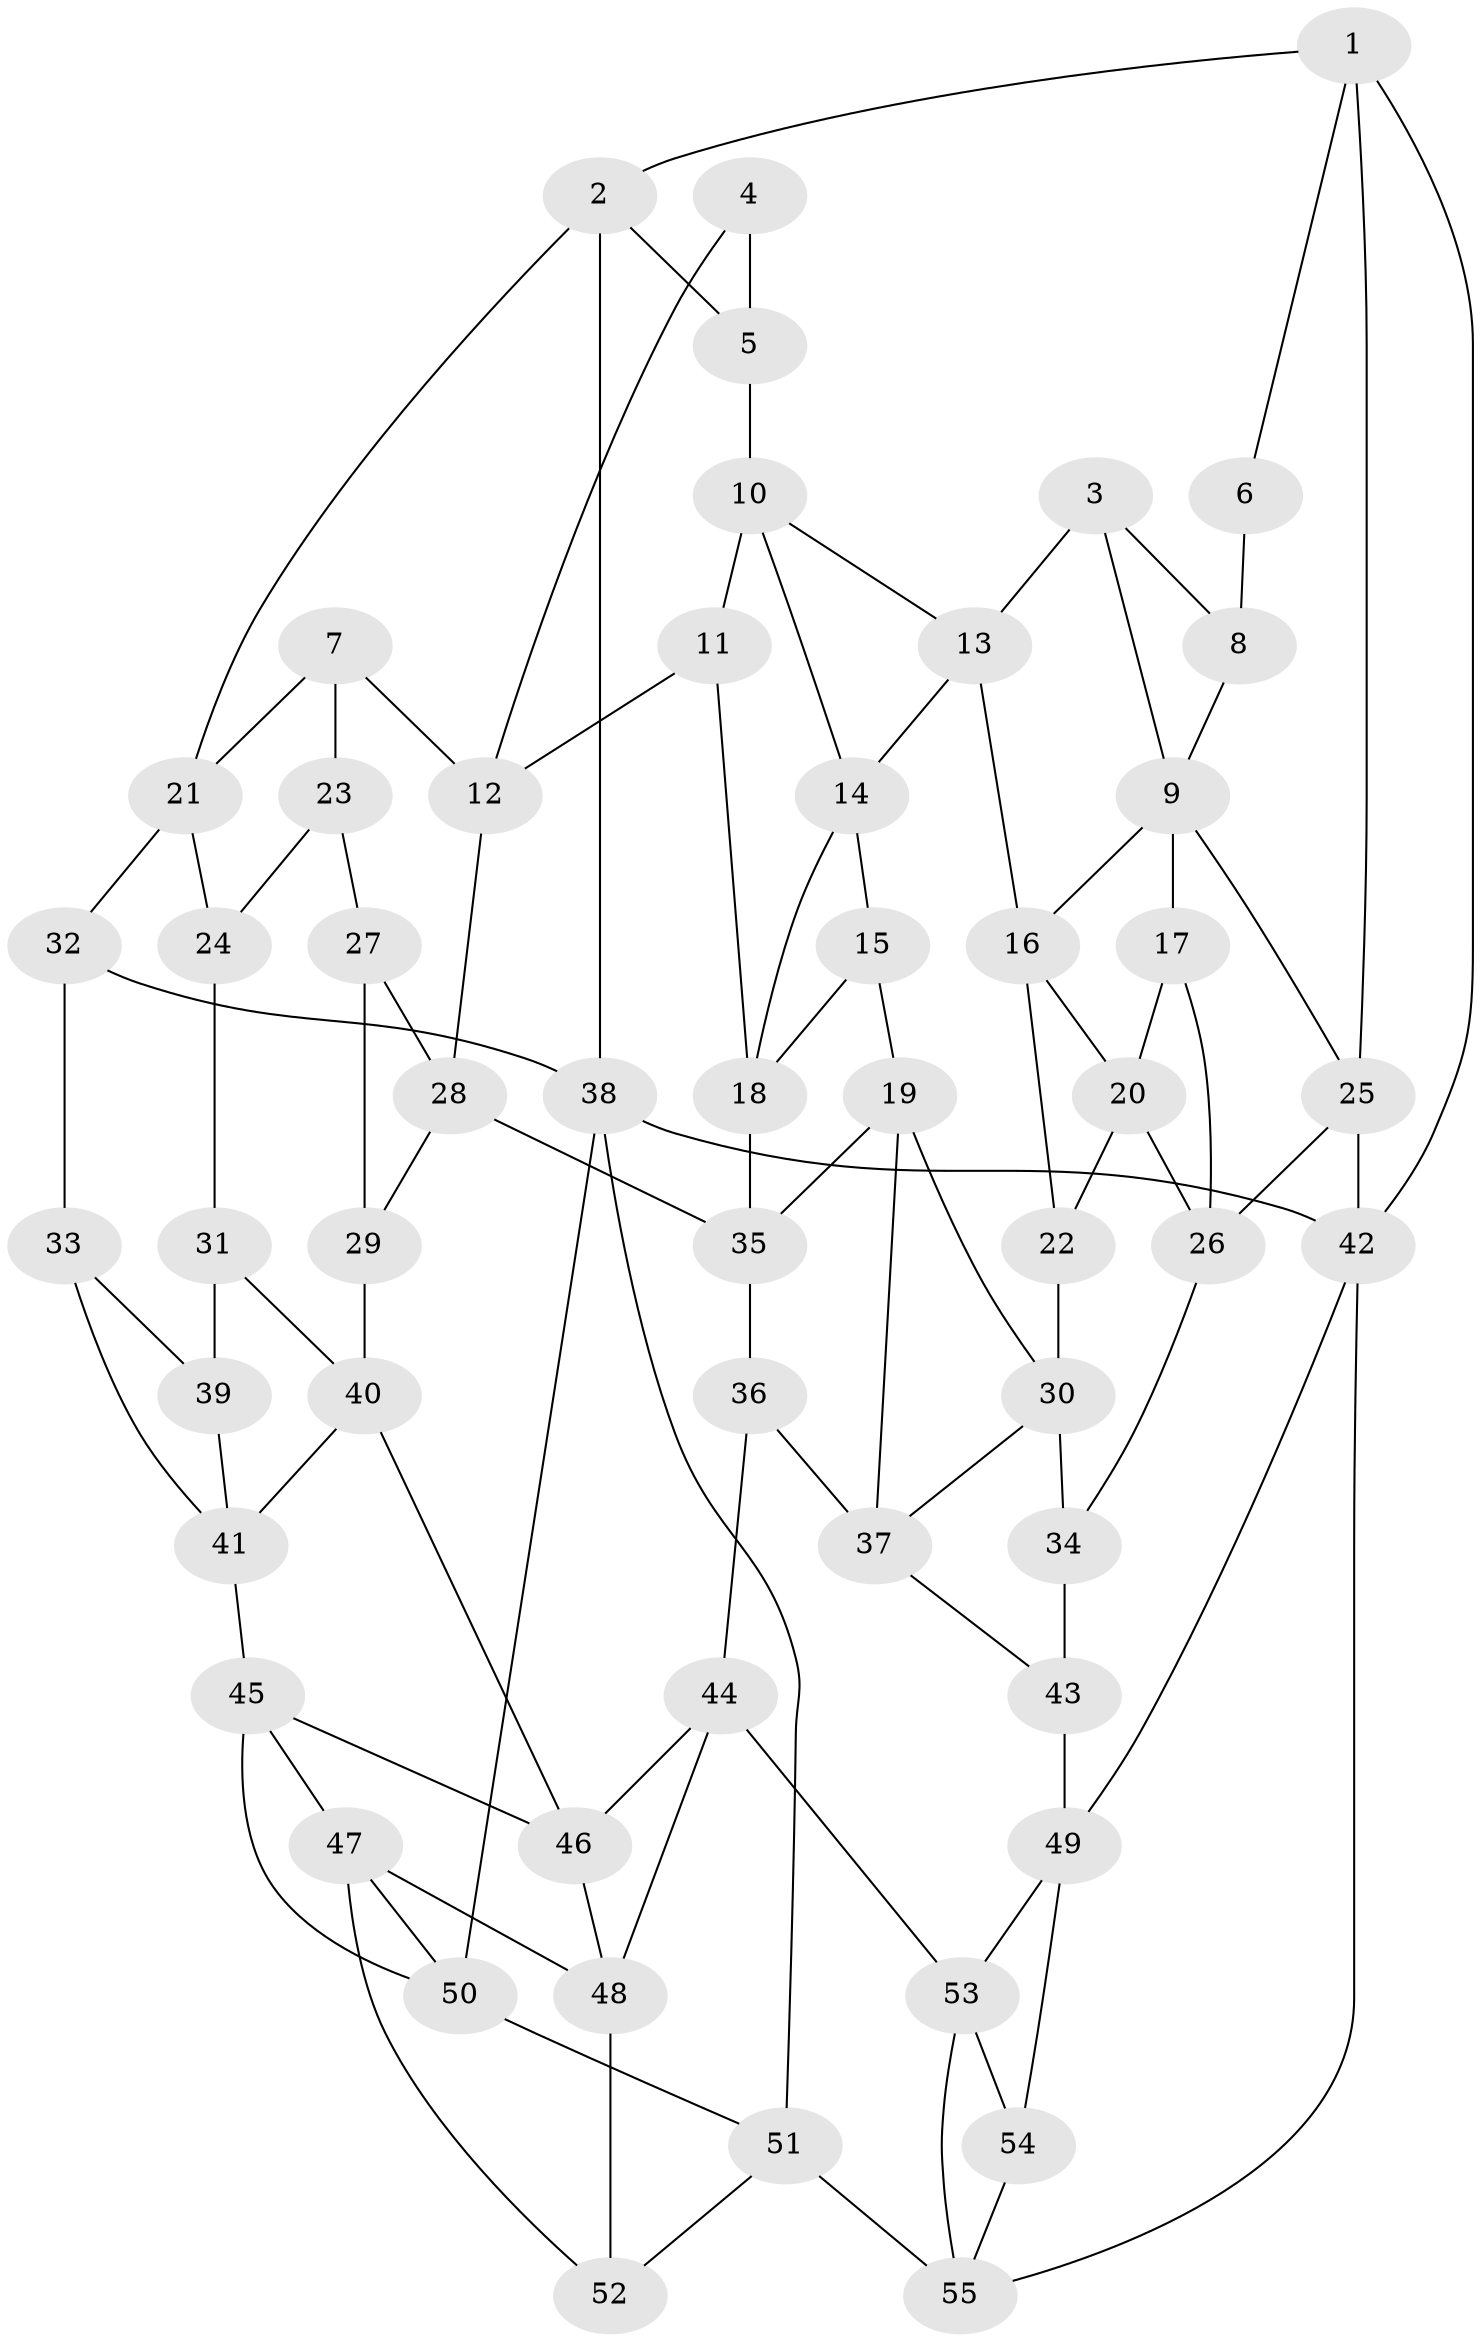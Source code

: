 // original degree distribution, {3: 0.022058823529411766, 6: 0.2426470588235294, 4: 0.2426470588235294, 5: 0.49264705882352944}
// Generated by graph-tools (version 1.1) at 2025/38/03/04/25 23:38:34]
// undirected, 55 vertices, 99 edges
graph export_dot {
  node [color=gray90,style=filled];
  1;
  2;
  3;
  4;
  5;
  6;
  7;
  8;
  9;
  10;
  11;
  12;
  13;
  14;
  15;
  16;
  17;
  18;
  19;
  20;
  21;
  22;
  23;
  24;
  25;
  26;
  27;
  28;
  29;
  30;
  31;
  32;
  33;
  34;
  35;
  36;
  37;
  38;
  39;
  40;
  41;
  42;
  43;
  44;
  45;
  46;
  47;
  48;
  49;
  50;
  51;
  52;
  53;
  54;
  55;
  1 -- 2 [weight=1.0];
  1 -- 6 [weight=1.0];
  1 -- 25 [weight=1.0];
  1 -- 42 [weight=1.0];
  2 -- 5 [weight=1.0];
  2 -- 21 [weight=1.0];
  2 -- 38 [weight=1.0];
  3 -- 8 [weight=1.0];
  3 -- 9 [weight=1.0];
  3 -- 13 [weight=1.0];
  4 -- 5 [weight=2.0];
  4 -- 12 [weight=1.0];
  5 -- 10 [weight=2.0];
  6 -- 8 [weight=2.0];
  7 -- 12 [weight=1.0];
  7 -- 21 [weight=1.0];
  7 -- 23 [weight=1.0];
  8 -- 9 [weight=1.0];
  9 -- 16 [weight=1.0];
  9 -- 17 [weight=2.0];
  9 -- 25 [weight=1.0];
  10 -- 11 [weight=1.0];
  10 -- 13 [weight=1.0];
  10 -- 14 [weight=1.0];
  11 -- 12 [weight=1.0];
  11 -- 18 [weight=1.0];
  12 -- 28 [weight=1.0];
  13 -- 14 [weight=1.0];
  13 -- 16 [weight=1.0];
  14 -- 15 [weight=1.0];
  14 -- 18 [weight=1.0];
  15 -- 18 [weight=1.0];
  15 -- 19 [weight=1.0];
  16 -- 20 [weight=1.0];
  16 -- 22 [weight=1.0];
  17 -- 20 [weight=1.0];
  17 -- 26 [weight=1.0];
  18 -- 35 [weight=1.0];
  19 -- 30 [weight=1.0];
  19 -- 35 [weight=1.0];
  19 -- 37 [weight=1.0];
  20 -- 22 [weight=1.0];
  20 -- 26 [weight=1.0];
  21 -- 24 [weight=1.0];
  21 -- 32 [weight=2.0];
  22 -- 30 [weight=2.0];
  23 -- 24 [weight=1.0];
  23 -- 27 [weight=2.0];
  24 -- 31 [weight=1.0];
  25 -- 26 [weight=1.0];
  25 -- 42 [weight=1.0];
  26 -- 34 [weight=1.0];
  27 -- 28 [weight=1.0];
  27 -- 29 [weight=1.0];
  28 -- 29 [weight=1.0];
  28 -- 35 [weight=2.0];
  29 -- 40 [weight=1.0];
  30 -- 34 [weight=1.0];
  30 -- 37 [weight=1.0];
  31 -- 39 [weight=2.0];
  31 -- 40 [weight=1.0];
  32 -- 33 [weight=1.0];
  32 -- 38 [weight=1.0];
  33 -- 39 [weight=1.0];
  33 -- 41 [weight=1.0];
  34 -- 43 [weight=2.0];
  35 -- 36 [weight=1.0];
  36 -- 37 [weight=1.0];
  36 -- 44 [weight=1.0];
  37 -- 43 [weight=1.0];
  38 -- 42 [weight=1.0];
  38 -- 50 [weight=1.0];
  38 -- 51 [weight=1.0];
  39 -- 41 [weight=1.0];
  40 -- 41 [weight=1.0];
  40 -- 46 [weight=1.0];
  41 -- 45 [weight=1.0];
  42 -- 49 [weight=1.0];
  42 -- 55 [weight=1.0];
  43 -- 49 [weight=3.0];
  44 -- 46 [weight=1.0];
  44 -- 48 [weight=1.0];
  44 -- 53 [weight=1.0];
  45 -- 46 [weight=1.0];
  45 -- 47 [weight=1.0];
  45 -- 50 [weight=1.0];
  46 -- 48 [weight=1.0];
  47 -- 48 [weight=1.0];
  47 -- 50 [weight=1.0];
  47 -- 52 [weight=1.0];
  48 -- 52 [weight=2.0];
  49 -- 53 [weight=1.0];
  49 -- 54 [weight=1.0];
  50 -- 51 [weight=1.0];
  51 -- 52 [weight=1.0];
  51 -- 55 [weight=1.0];
  53 -- 54 [weight=2.0];
  53 -- 55 [weight=1.0];
  54 -- 55 [weight=1.0];
}
